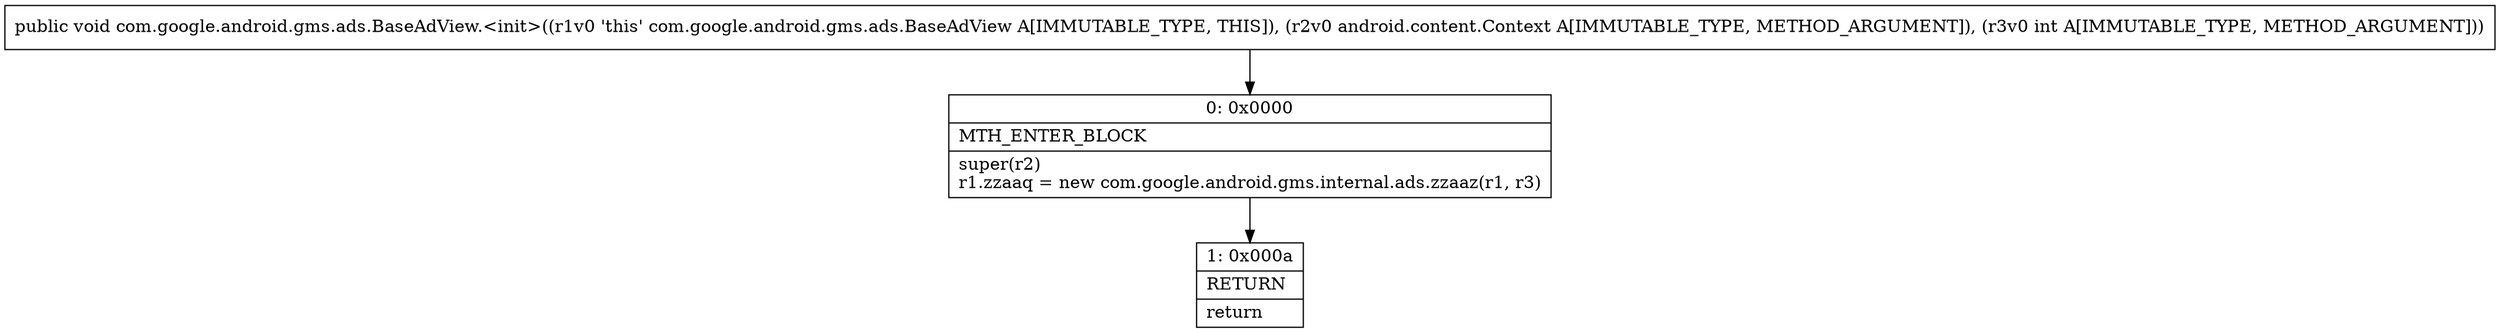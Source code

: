 digraph "CFG forcom.google.android.gms.ads.BaseAdView.\<init\>(Landroid\/content\/Context;I)V" {
Node_0 [shape=record,label="{0\:\ 0x0000|MTH_ENTER_BLOCK\l|super(r2)\lr1.zzaaq = new com.google.android.gms.internal.ads.zzaaz(r1, r3)\l}"];
Node_1 [shape=record,label="{1\:\ 0x000a|RETURN\l|return\l}"];
MethodNode[shape=record,label="{public void com.google.android.gms.ads.BaseAdView.\<init\>((r1v0 'this' com.google.android.gms.ads.BaseAdView A[IMMUTABLE_TYPE, THIS]), (r2v0 android.content.Context A[IMMUTABLE_TYPE, METHOD_ARGUMENT]), (r3v0 int A[IMMUTABLE_TYPE, METHOD_ARGUMENT])) }"];
MethodNode -> Node_0;
Node_0 -> Node_1;
}

